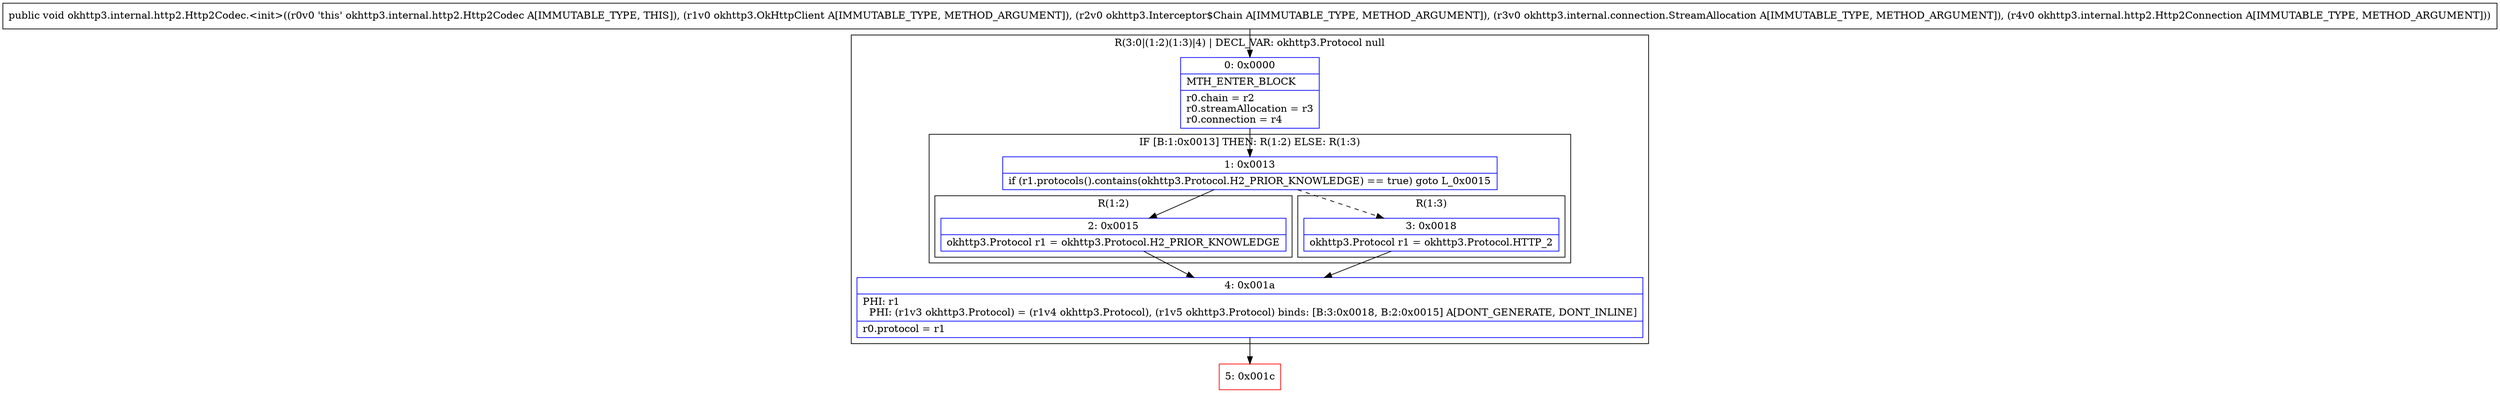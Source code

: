 digraph "CFG forokhttp3.internal.http2.Http2Codec.\<init\>(Lokhttp3\/OkHttpClient;Lokhttp3\/Interceptor$Chain;Lokhttp3\/internal\/connection\/StreamAllocation;Lokhttp3\/internal\/http2\/Http2Connection;)V" {
subgraph cluster_Region_251100323 {
label = "R(3:0|(1:2)(1:3)|4) | DECL_VAR: okhttp3.Protocol null\l";
node [shape=record,color=blue];
Node_0 [shape=record,label="{0\:\ 0x0000|MTH_ENTER_BLOCK\l|r0.chain = r2\lr0.streamAllocation = r3\lr0.connection = r4\l}"];
subgraph cluster_IfRegion_871857496 {
label = "IF [B:1:0x0013] THEN: R(1:2) ELSE: R(1:3)";
node [shape=record,color=blue];
Node_1 [shape=record,label="{1\:\ 0x0013|if (r1.protocols().contains(okhttp3.Protocol.H2_PRIOR_KNOWLEDGE) == true) goto L_0x0015\l}"];
subgraph cluster_Region_315433741 {
label = "R(1:2)";
node [shape=record,color=blue];
Node_2 [shape=record,label="{2\:\ 0x0015|okhttp3.Protocol r1 = okhttp3.Protocol.H2_PRIOR_KNOWLEDGE\l}"];
}
subgraph cluster_Region_534677888 {
label = "R(1:3)";
node [shape=record,color=blue];
Node_3 [shape=record,label="{3\:\ 0x0018|okhttp3.Protocol r1 = okhttp3.Protocol.HTTP_2\l}"];
}
}
Node_4 [shape=record,label="{4\:\ 0x001a|PHI: r1 \l  PHI: (r1v3 okhttp3.Protocol) = (r1v4 okhttp3.Protocol), (r1v5 okhttp3.Protocol) binds: [B:3:0x0018, B:2:0x0015] A[DONT_GENERATE, DONT_INLINE]\l|r0.protocol = r1\l}"];
}
Node_5 [shape=record,color=red,label="{5\:\ 0x001c}"];
MethodNode[shape=record,label="{public void okhttp3.internal.http2.Http2Codec.\<init\>((r0v0 'this' okhttp3.internal.http2.Http2Codec A[IMMUTABLE_TYPE, THIS]), (r1v0 okhttp3.OkHttpClient A[IMMUTABLE_TYPE, METHOD_ARGUMENT]), (r2v0 okhttp3.Interceptor$Chain A[IMMUTABLE_TYPE, METHOD_ARGUMENT]), (r3v0 okhttp3.internal.connection.StreamAllocation A[IMMUTABLE_TYPE, METHOD_ARGUMENT]), (r4v0 okhttp3.internal.http2.Http2Connection A[IMMUTABLE_TYPE, METHOD_ARGUMENT])) }"];
MethodNode -> Node_0;
Node_0 -> Node_1;
Node_1 -> Node_2;
Node_1 -> Node_3[style=dashed];
Node_2 -> Node_4;
Node_3 -> Node_4;
Node_4 -> Node_5;
}

